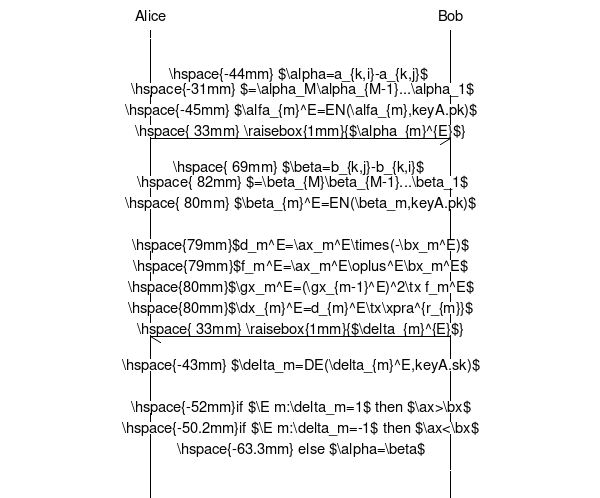 # Step 2: Obtaining the Cross-Correlation Peaks

msc {
 arcgradient=0;

 A [label="Alice"], B [label="Bob"];

 A-xA  [linecolor="white"]; # force left-hand side margin

 |||   [label="\hspace{-44mm} $\alpha=a_{k,i}-a_{k,j}$ \n
               \hspace{-31mm} $=\alpha_M\alpha_{M-1}...\alpha_1$"]; # writing format shortened due to lack of space
 |||   [label="\hspace{-45mm} $\alfa_{m}^E=EN(\alfa_{m},keyA.pk)$"]; # writing format shortened due to lack of space
 A->B  [label="\hspace{ 33mm} \raisebox{1mm}{$\alpha_{m}^{E}$}"];
 |||   [label="\hspace{ 69mm} $\beta=b_{k,j}-b_{k,i}$ \n
               \hspace{ 82mm} $=\beta_{M}\beta_{M-1}...\beta_1$"];
 |||   [label="\hspace{ 80mm} $\beta_{m}^E=EN(\beta_m,keyA.pk)$"]; # writing format shortened due to lack of space
 |||   [label=""];
 |||   [label="\hspace{79mm}$d_m^E=\ax_m^E\times(-\bx_m^E)$"]; # writing format shortened due to lack of space
 |||   [label="\hspace{79mm}$f_m^E=\ax_m^E\oplus^E\bx_m^E$"]; # writing format shortened due to lack of space
 |||   [label="\hspace{80mm}$\gx_m^E=(\gx_{m-1}^E)^2\tx f_m^E$"]; # writing format shortened due to lack of space
 |||   [label="\hspace{80mm}$\dx_{m}^E=d_{m}^E\tx\xpra^{r_{m}}$"]; # writing format shortened due to lack of space
 B->A  [label="\hspace{ 33mm} \raisebox{1mm}{$\delta_{m}^{E}$}"];
 |||   [label="\hspace{-43mm} $\delta_m=DE(\delta_{m}^E,keyA.sk)$"]; # writing format shortened due to lack of space
 |||   [label=""];
 |||   [label="\hspace{-52mm}if $\E m:\delta_m=1$ then $\ax>\bx$"]; # writing format shortened due to lack of space
 |||   [label="\hspace{-50.2mm}if $\E m:\delta_m=-1$ then $\ax<\bx$"]; # writing format shortened due to lack of space
 |||   [label="\hspace{-63.3mm} else $\alpha=\beta$"];

 B-xB  [linecolor="white"]; # force right-hand side margin
}
